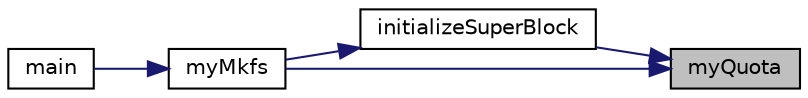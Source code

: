 digraph "myQuota"
{
 // LATEX_PDF_SIZE
  edge [fontname="Helvetica",fontsize="10",labelfontname="Helvetica",labelfontsize="10"];
  node [fontname="Helvetica",fontsize="10",shape=record];
  rankdir="RL";
  Node1 [label="myQuota",height=0.2,width=0.4,color="black", fillcolor="grey75", style="filled", fontcolor="black",tooltip="Returns the number of free blocks in the FS, checking the bitmap."];
  Node1 -> Node2 [dir="back",color="midnightblue",fontsize="10",style="solid",fontname="Helvetica"];
  Node2 [label="initializeSuperBlock",height=0.2,width=0.4,color="black", fillcolor="white", style="filled",URL="$my_f_s_8c.html#ab86389a5d5bd4f3e141b2e0eb5eb89d8",tooltip="Initializes the super block."];
  Node2 -> Node3 [dir="back",color="midnightblue",fontsize="10",style="solid",fontname="Helvetica"];
  Node3 [label="myMkfs",height=0.2,width=0.4,color="black", fillcolor="white", style="filled",URL="$my_f_s_8c.html#abec067f366fe2fae1a42695546914bd7",tooltip="Formats the current disk. Saves all the bitmap, super block and the directory."];
  Node3 -> Node4 [dir="back",color="midnightblue",fontsize="10",style="solid",fontname="Helvetica"];
  Node4 [label="main",height=0.2,width=0.4,color="black", fillcolor="white", style="filled",URL="$_my_file_system_8c.html#a3c04138a5bfe5d72780bb7e82a18e627",tooltip=" "];
  Node1 -> Node3 [dir="back",color="midnightblue",fontsize="10",style="solid",fontname="Helvetica"];
}
